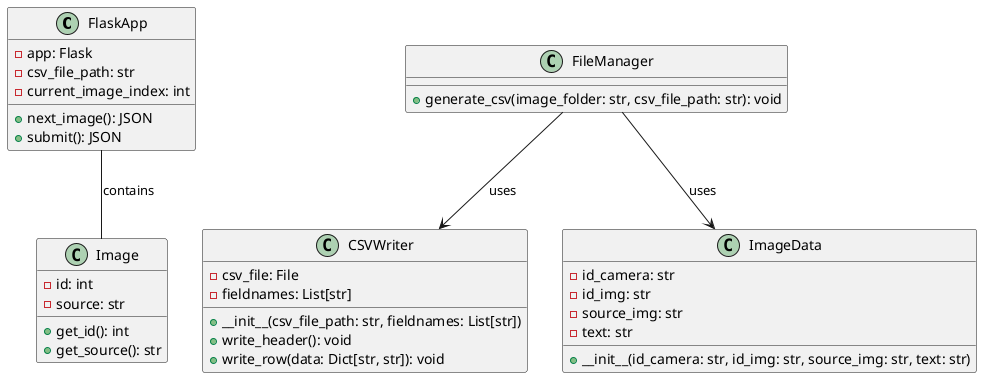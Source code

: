 @startuml
class FlaskApp {
  - app: Flask
  - csv_file_path: str
  - current_image_index: int
  + next_image(): JSON
  + submit(): JSON
}

class Image {
  - id: int
  - source: str
  + get_id(): int
  + get_source(): str
}

FlaskApp -- Image : contains





class FileManager {
  + generate_csv(image_folder: str, csv_file_path: str): void
}

class CSVWriter {
  - csv_file: File
  - fieldnames: List[str]
  + __init__(csv_file_path: str, fieldnames: List[str])
  + write_header(): void
  + write_row(data: Dict[str, str]): void
}

class ImageData {
  - id_camera: str
  - id_img: str
  - source_img: str
  - text: str
  + __init__(id_camera: str, id_img: str, source_img: str, text: str)
}

FileManager --> CSVWriter : uses
FileManager --> ImageData : uses
@enduml
